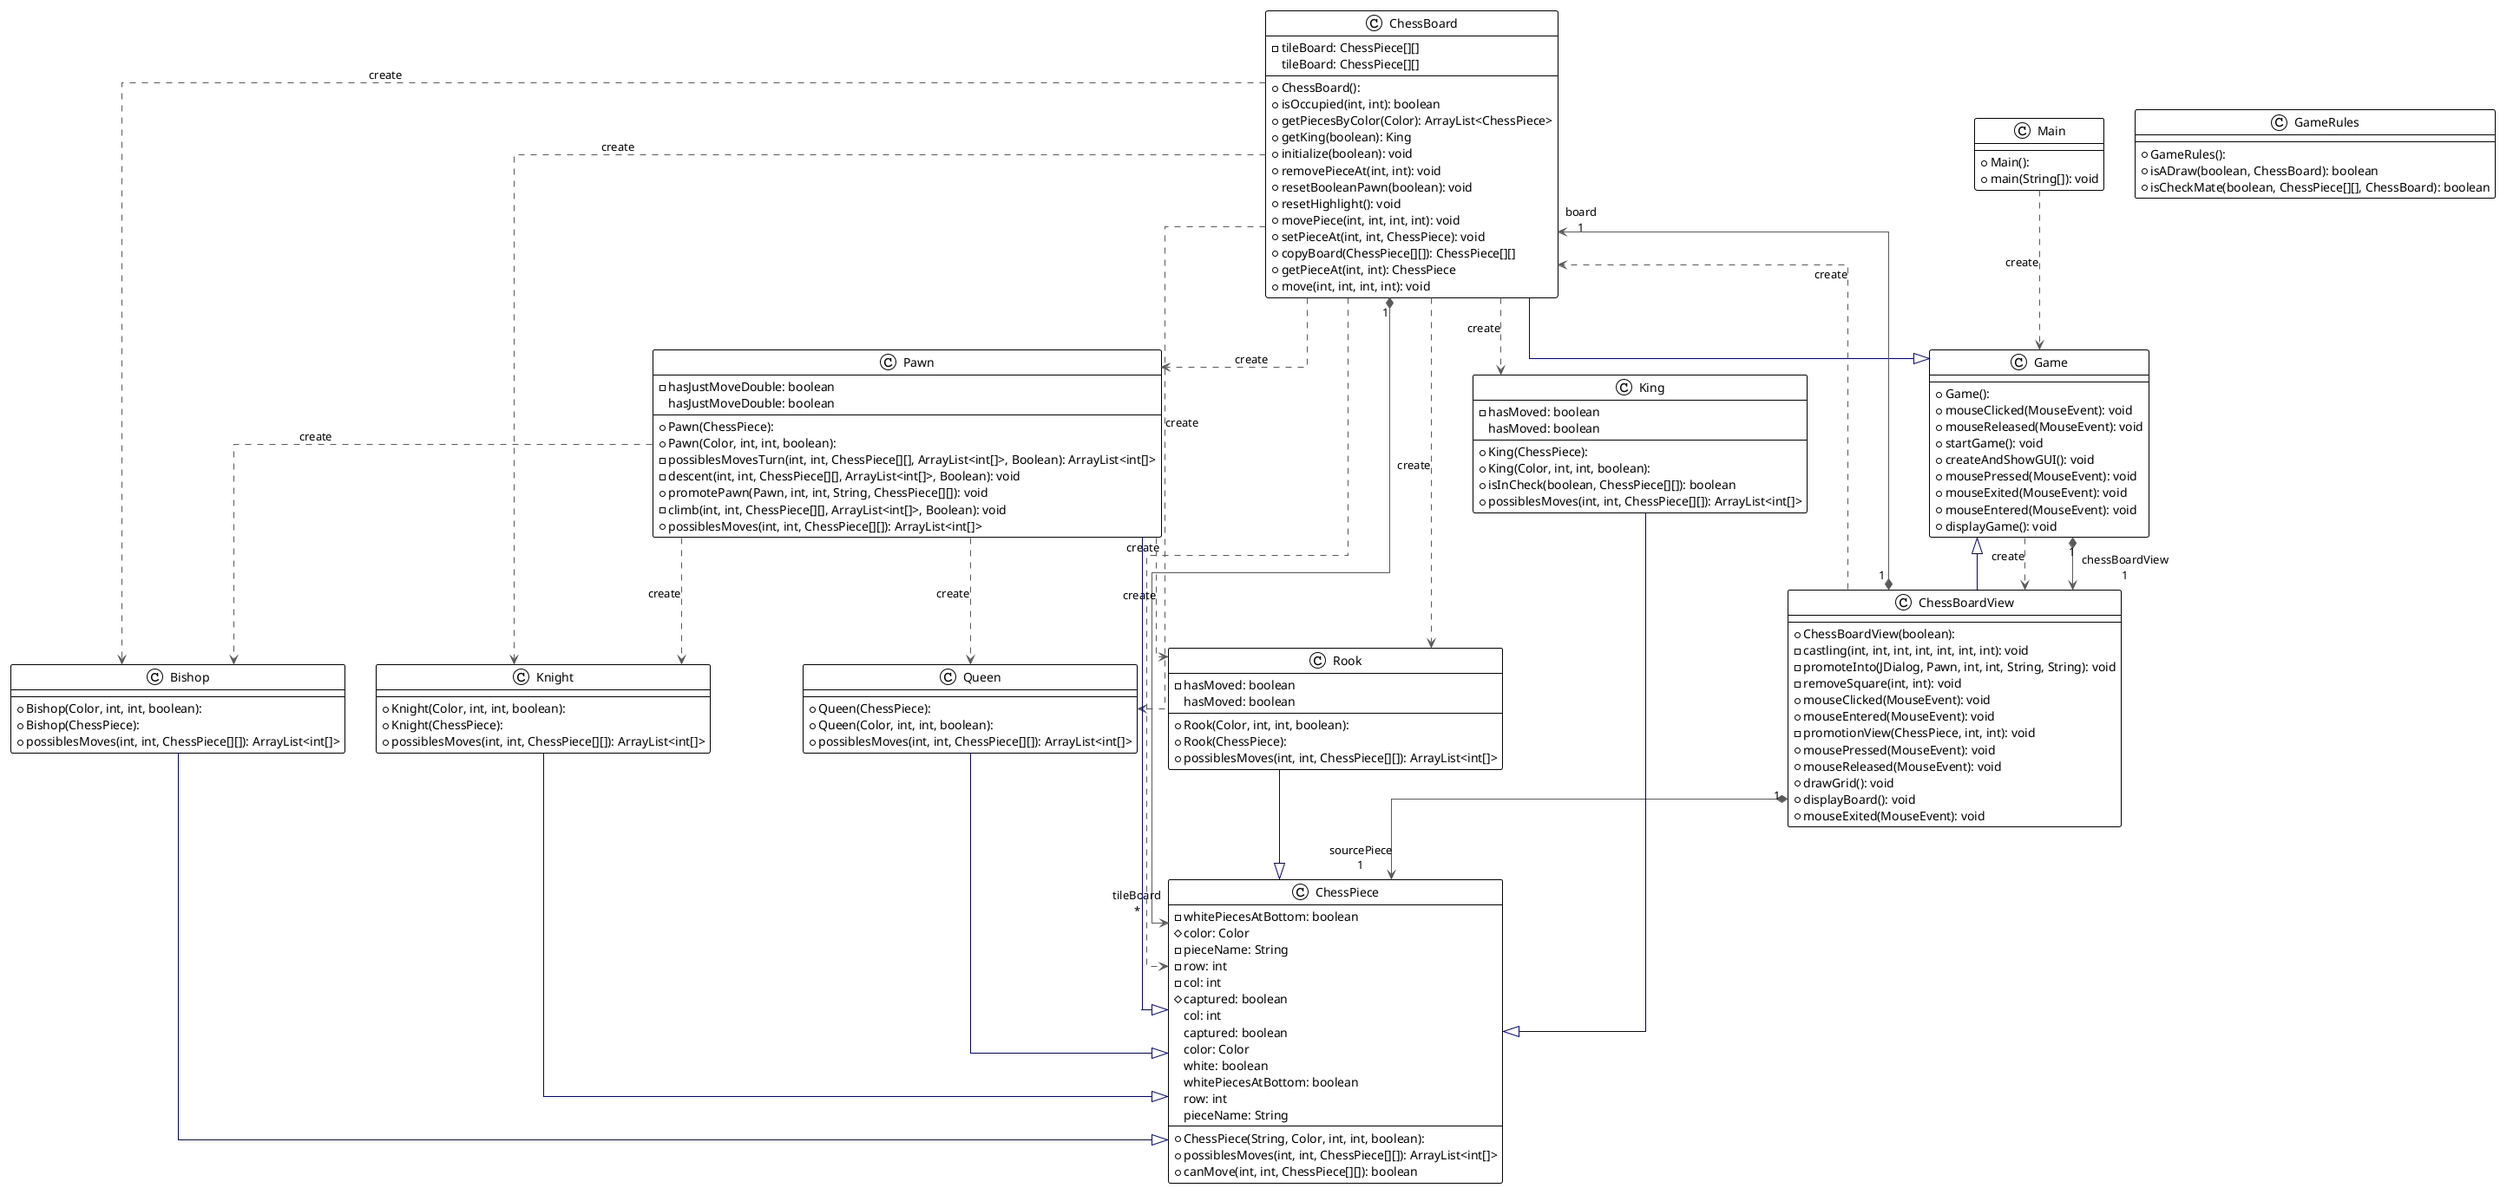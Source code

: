 @startuml

!theme plain
top to bottom direction
skinparam linetype ortho

class Bishop {
  + Bishop(Color, int, int, boolean): 
  + Bishop(ChessPiece): 
  + possiblesMoves(int, int, ChessPiece[][]): ArrayList<int[]>
}
class ChessBoard {
  + ChessBoard(): 
  - tileBoard: ChessPiece[][]
  + isOccupied(int, int): boolean
  + getPiecesByColor(Color): ArrayList<ChessPiece>
  + getKing(boolean): King
  + initialize(boolean): void
  + removePieceAt(int, int): void
  + resetBooleanPawn(boolean): void
  + resetHighlight(): void
  + movePiece(int, int, int, int): void
  + setPieceAt(int, int, ChessPiece): void
  + copyBoard(ChessPiece[][]): ChessPiece[][]
  + getPieceAt(int, int): ChessPiece
  + move(int, int, int, int): void
   tileBoard: ChessPiece[][]
}
class ChessBoardView {
  + ChessBoardView(boolean): 
  - castling(int, int, int, int, int, int, int): void
  - promoteInto(JDialog, Pawn, int, int, String, String): void
  - removeSquare(int, int): void
  + mouseClicked(MouseEvent): void
  + mouseEntered(MouseEvent): void
  - promotionView(ChessPiece, int, int): void
  + mousePressed(MouseEvent): void
  + mouseReleased(MouseEvent): void
  + drawGrid(): void
  + displayBoard(): void
  + mouseExited(MouseEvent): void
}
class ChessPiece {
  + ChessPiece(String, Color, int, int, boolean): 
  - whitePiecesAtBottom: boolean
  # color: Color
  - pieceName: String
  - row: int
  - col: int
  # captured: boolean
  + possiblesMoves(int, int, ChessPiece[][]): ArrayList<int[]>
  + canMove(int, int, ChessPiece[][]): boolean
   col: int
   captured: boolean
   color: Color
   white: boolean
   whitePiecesAtBottom: boolean
   row: int
   pieceName: String
}
class Game {
  + Game(): 
  + mouseClicked(MouseEvent): void
  + mouseReleased(MouseEvent): void
  + startGame(): void
  + createAndShowGUI(): void
  + mousePressed(MouseEvent): void
  + mouseExited(MouseEvent): void
  + mouseEntered(MouseEvent): void
  + displayGame(): void
}
class GameRules {
  + GameRules(): 
  + isADraw(boolean, ChessBoard): boolean
  + isCheckMate(boolean, ChessPiece[][], ChessBoard): boolean
}
class King {
  + King(ChessPiece): 
  + King(Color, int, int, boolean): 
  - hasMoved: boolean
  + isInCheck(boolean, ChessPiece[][]): boolean
  + possiblesMoves(int, int, ChessPiece[][]): ArrayList<int[]>
   hasMoved: boolean
}
class Knight {
  + Knight(Color, int, int, boolean): 
  + Knight(ChessPiece): 
  + possiblesMoves(int, int, ChessPiece[][]): ArrayList<int[]>
}
class Main {
  + Main(): 
  + main(String[]): void
}
class Pawn {
  + Pawn(ChessPiece): 
  + Pawn(Color, int, int, boolean): 
  - hasJustMoveDouble: boolean
  - possiblesMovesTurn(int, int, ChessPiece[][], ArrayList<int[]>, Boolean): ArrayList<int[]>
  - descent(int, int, ChessPiece[][], ArrayList<int[]>, Boolean): void
  + promotePawn(Pawn, int, int, String, ChessPiece[][]): void
  - climb(int, int, ChessPiece[][], ArrayList<int[]>, Boolean): void
  + possiblesMoves(int, int, ChessPiece[][]): ArrayList<int[]>
   hasJustMoveDouble: boolean
}
class Queen {
  + Queen(ChessPiece): 
  + Queen(Color, int, int, boolean): 
  + possiblesMoves(int, int, ChessPiece[][]): ArrayList<int[]>
}
class Rook {
  + Rook(Color, int, int, boolean): 
  + Rook(ChessPiece): 
  - hasMoved: boolean
  + possiblesMoves(int, int, ChessPiece[][]): ArrayList<int[]>
   hasMoved: boolean
}

Bishop          -[#000082,plain]-^  ChessPiece     
ChessBoard      -[#595959,dashed]->  Bishop         : "«create»"
ChessBoard     "1" *-[#595959,plain]-> "tileBoard\n*" ChessPiece     
ChessBoard      -[#595959,dashed]->  ChessPiece     : "«create»"
ChessBoard      -[#000082,plain]-^  Game           
ChessBoard      -[#595959,dashed]->  King           : "«create»"
ChessBoard      -[#595959,dashed]->  Knight         : "«create»"
ChessBoard      -[#595959,dashed]->  Pawn           : "«create»"
ChessBoard      -[#595959,dashed]->  Queen          : "«create»"
ChessBoard      -[#595959,dashed]->  Rook           : "«create»"
ChessBoardView "1" *-[#595959,plain]-> "board\n1" ChessBoard     
ChessBoardView  -[#595959,dashed]->  ChessBoard     : "«create»"
ChessBoardView "1" *-[#595959,plain]-> "sourcePiece\n1" ChessPiece     
ChessBoardView  -[#000082,plain]-^  Game           
Game            -[#595959,dashed]->  ChessBoardView : "«create»"
Game           "1" *-[#595959,plain]-> "chessBoardView\n1" ChessBoardView 
King            -[#000082,plain]-^  ChessPiece     
Knight          -[#000082,plain]-^  ChessPiece     
Main            -[#595959,dashed]->  Game           : "«create»"
Pawn            -[#595959,dashed]->  Bishop         : "«create»"
Pawn            -[#000082,plain]-^  ChessPiece     
Pawn            -[#595959,dashed]->  Knight         : "«create»"
Pawn            -[#595959,dashed]->  Queen          : "«create»"
Pawn            -[#595959,dashed]->  Rook           : "«create»"
Queen           -[#000082,plain]-^  ChessPiece     
Rook            -[#000082,plain]-^  ChessPiece     
@enduml
